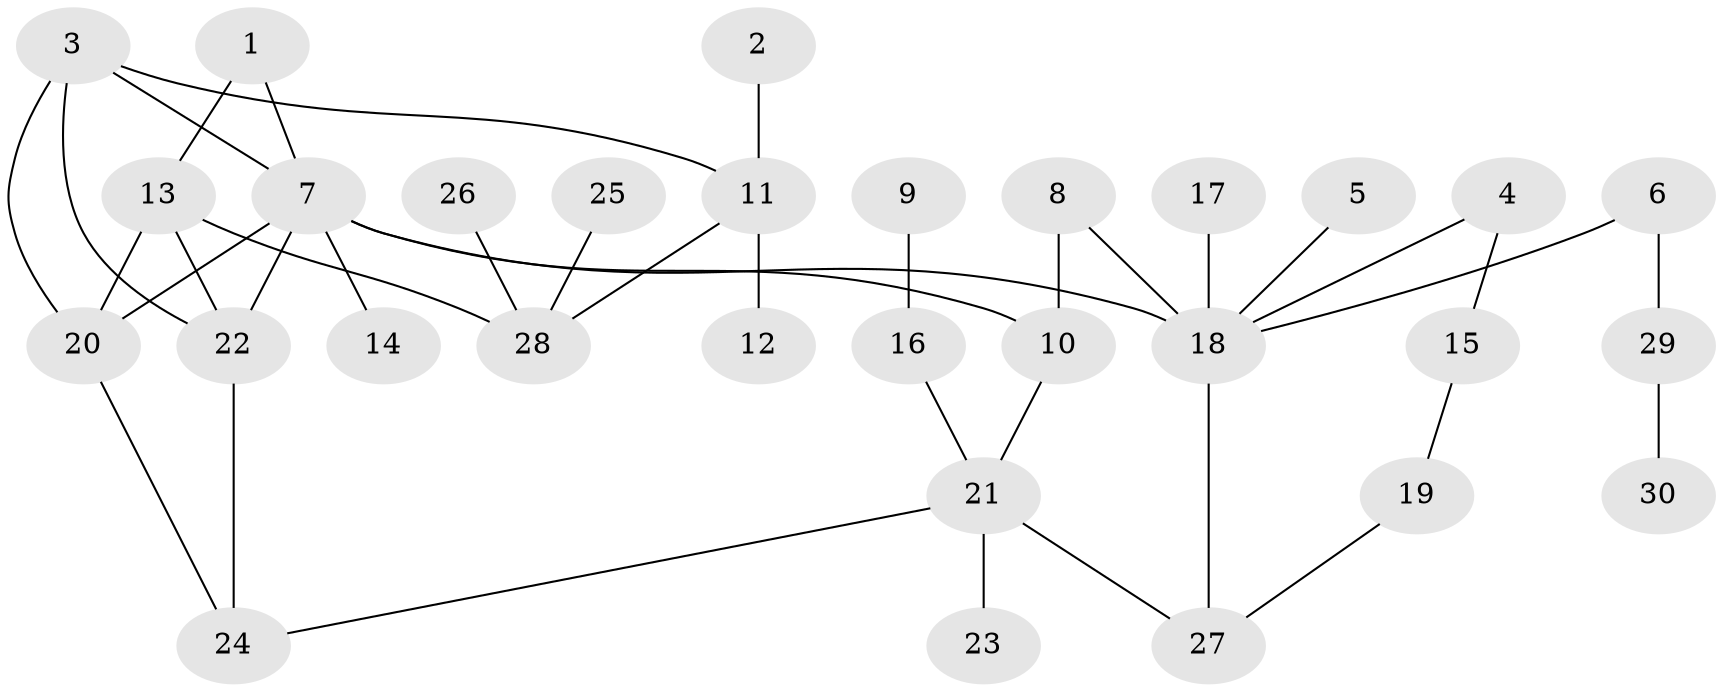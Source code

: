 // original degree distribution, {2: 0.288135593220339, 6: 0.01694915254237288, 5: 0.0847457627118644, 4: 0.11864406779661017, 3: 0.15254237288135594, 1: 0.3389830508474576}
// Generated by graph-tools (version 1.1) at 2025/49/03/09/25 03:49:24]
// undirected, 30 vertices, 39 edges
graph export_dot {
graph [start="1"]
  node [color=gray90,style=filled];
  1;
  2;
  3;
  4;
  5;
  6;
  7;
  8;
  9;
  10;
  11;
  12;
  13;
  14;
  15;
  16;
  17;
  18;
  19;
  20;
  21;
  22;
  23;
  24;
  25;
  26;
  27;
  28;
  29;
  30;
  1 -- 7 [weight=1.0];
  1 -- 13 [weight=1.0];
  2 -- 11 [weight=1.0];
  3 -- 7 [weight=1.0];
  3 -- 11 [weight=1.0];
  3 -- 20 [weight=1.0];
  3 -- 22 [weight=1.0];
  4 -- 15 [weight=1.0];
  4 -- 18 [weight=1.0];
  5 -- 18 [weight=1.0];
  6 -- 18 [weight=1.0];
  6 -- 29 [weight=1.0];
  7 -- 10 [weight=1.0];
  7 -- 14 [weight=1.0];
  7 -- 18 [weight=2.0];
  7 -- 20 [weight=1.0];
  7 -- 22 [weight=1.0];
  8 -- 10 [weight=1.0];
  8 -- 18 [weight=1.0];
  9 -- 16 [weight=1.0];
  10 -- 21 [weight=1.0];
  11 -- 12 [weight=1.0];
  11 -- 28 [weight=1.0];
  13 -- 20 [weight=1.0];
  13 -- 22 [weight=1.0];
  13 -- 28 [weight=1.0];
  15 -- 19 [weight=1.0];
  16 -- 21 [weight=1.0];
  17 -- 18 [weight=1.0];
  18 -- 27 [weight=1.0];
  19 -- 27 [weight=1.0];
  20 -- 24 [weight=1.0];
  21 -- 23 [weight=1.0];
  21 -- 24 [weight=1.0];
  21 -- 27 [weight=1.0];
  22 -- 24 [weight=2.0];
  25 -- 28 [weight=1.0];
  26 -- 28 [weight=1.0];
  29 -- 30 [weight=1.0];
}

